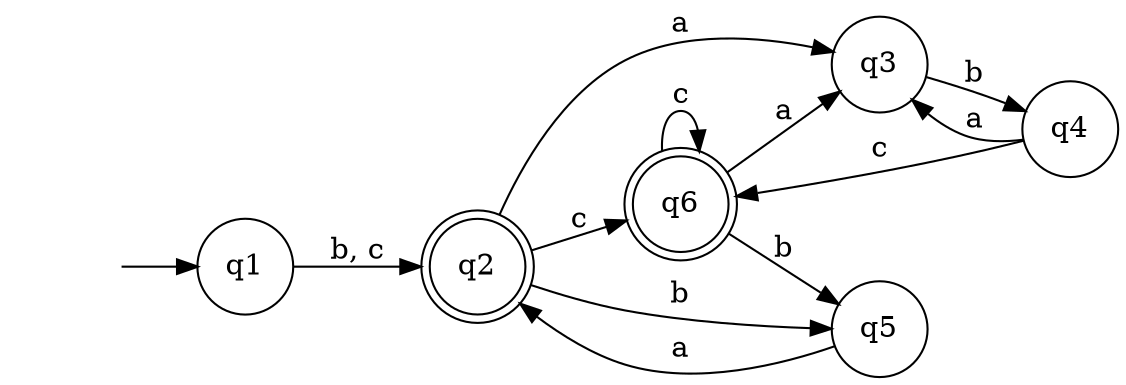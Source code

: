 digraph G3_4 {
    # ДКА (b+c)((ab)*c + (ba)*)*
    rankdir = "LR";
    node [shape = "none"]; "";
    node [shape = "doublecircle"]; q2, q6;
    node [shape = "circle"];
    "" -> q1;
    q1 -> q2 [label = "b, c"];
    q2 -> q3 [label = "a"];
    q2 -> q5 [label = "b"];
    q2 -> q6 [label = "c"];
    q3 -> q4 [label = "b"];
    q4 -> q3 [label = "a"];
    q4 -> q6 [label = "c"];
    q5 -> q2 [label = "a"];
    q6 -> q3 [label = "a"];
    q6 -> q5 [label = "b"];
    q6 -> q6 [label = "c"];
}